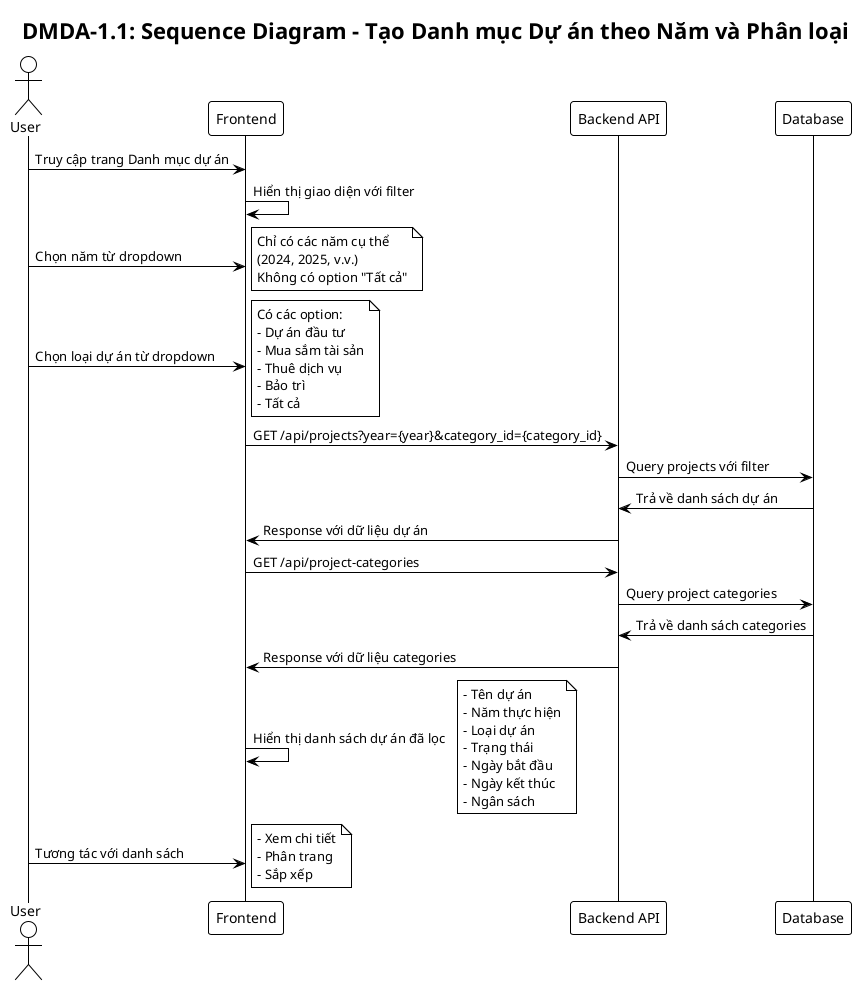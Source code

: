 @startuml DMDA-1.1 Sequence Diagram
!theme plain
skinparam sequenceFontSize 12
skinparam sequenceFontName Arial

title DMDA-1.1: Sequence Diagram - Tạo Danh mục Dự án theo Năm và Phân loại

actor User as U
participant "Frontend" as F
participant "Backend API" as B
participant "Database" as D

U -> F: Truy cập trang Danh mục dự án
F -> F: Hiển thị giao diện với filter

U -> F: Chọn năm từ dropdown
note right
  Chỉ có các năm cụ thể
  (2024, 2025, v.v.)
  Không có option "Tất cả"
end note

U -> F: Chọn loại dự án từ dropdown
note right
  Có các option:
  - Dự án đầu tư
  - Mua sắm tài sản
  - Thuê dịch vụ
  - Bảo trì
  - Tất cả
end note

F -> B: GET /api/projects?year={year}&category_id={category_id}
B -> D: Query projects với filter
D -> B: Trả về danh sách dự án
B -> F: Response với dữ liệu dự án

F -> B: GET /api/project-categories
B -> D: Query project categories
D -> B: Trả về danh sách categories
B -> F: Response với dữ liệu categories

F -> F: Hiển thị danh sách dự án đã lọc
note right
  - Tên dự án
  - Năm thực hiện
  - Loại dự án
  - Trạng thái
  - Ngày bắt đầu
  - Ngày kết thúc
  - Ngân sách
end note

U -> F: Tương tác với danh sách
note right
  - Xem chi tiết
  - Phân trang
  - Sắp xếp
end note

@enduml
